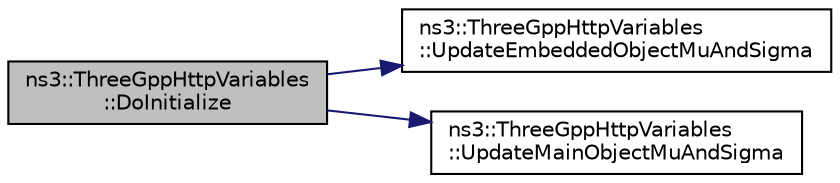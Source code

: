 digraph "ns3::ThreeGppHttpVariables::DoInitialize"
{
 // LATEX_PDF_SIZE
  edge [fontname="Helvetica",fontsize="10",labelfontname="Helvetica",labelfontsize="10"];
  node [fontname="Helvetica",fontsize="10",shape=record];
  rankdir="LR";
  Node1 [label="ns3::ThreeGppHttpVariables\l::DoInitialize",height=0.2,width=0.4,color="black", fillcolor="grey75", style="filled", fontcolor="black",tooltip="Initialize() implementation."];
  Node1 -> Node2 [color="midnightblue",fontsize="10",style="solid",fontname="Helvetica"];
  Node2 [label="ns3::ThreeGppHttpVariables\l::UpdateEmbeddedObjectMuAndSigma",height=0.2,width=0.4,color="black", fillcolor="white", style="filled",URL="$classns3_1_1_three_gpp_http_variables.html#a12f0770f3edd81c284dc71ea970c10c2",tooltip="Upon and after object initialization, update random variable Mu and Sigma based on changes to attribu..."];
  Node1 -> Node3 [color="midnightblue",fontsize="10",style="solid",fontname="Helvetica"];
  Node3 [label="ns3::ThreeGppHttpVariables\l::UpdateMainObjectMuAndSigma",height=0.2,width=0.4,color="black", fillcolor="white", style="filled",URL="$classns3_1_1_three_gpp_http_variables.html#a2c5ac34f0a624d46e862d2e5f3a42494",tooltip="Upon and after object initialization, update random variable Mu and Sigma based on changes to attribu..."];
}
